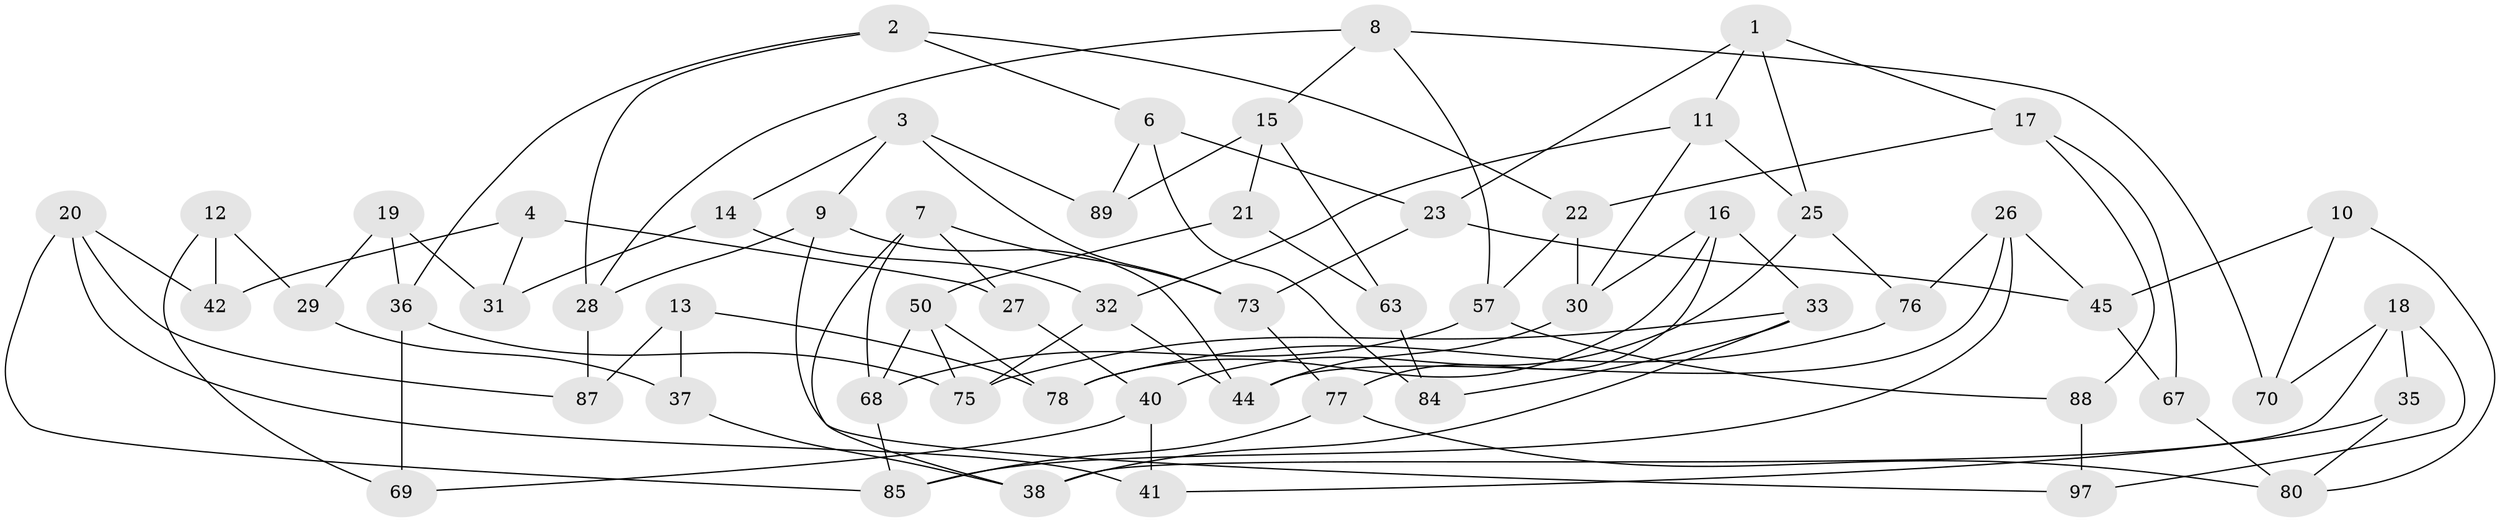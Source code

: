 // original degree distribution, {3: 1.0}
// Generated by graph-tools (version 1.1) at 2025/11/02/21/25 10:11:15]
// undirected, 59 vertices, 106 edges
graph export_dot {
graph [start="1"]
  node [color=gray90,style=filled];
  1 [super="+71"];
  2 [super="+5"];
  3 [super="+61"];
  4;
  6 [super="+56"];
  7 [super="+62"];
  8 [super="+55"];
  9 [super="+58"];
  10;
  11 [super="+34"];
  12 [super="+51"];
  13;
  14 [super="+64"];
  15 [super="+43"];
  16 [super="+81"];
  17 [super="+54"];
  18 [super="+49"];
  19;
  20 [super="+59"];
  21;
  22 [super="+52"];
  23 [super="+24"];
  25 [super="+83"];
  26 [super="+79"];
  27;
  28 [super="+46"];
  29;
  30 [super="+65"];
  31 [super="+53"];
  32 [super="+39"];
  33 [super="+94"];
  35;
  36 [super="+48"];
  37;
  38 [super="+98"];
  40 [super="+82"];
  41;
  42 [super="+72"];
  44 [super="+47"];
  45 [super="+60"];
  50 [super="+74"];
  57 [super="+95"];
  63 [super="+66"];
  67;
  68 [super="+99"];
  69;
  70;
  73 [super="+90"];
  75 [super="+100"];
  76;
  77 [super="+96"];
  78 [super="+86"];
  80 [super="+92"];
  84 [super="+93"];
  85 [super="+91"];
  87;
  88;
  89;
  97;
  1 -- 23;
  1 -- 25;
  1 -- 11;
  1 -- 17;
  2 -- 36;
  2 -- 22;
  2 -- 28;
  2 -- 6;
  3 -- 89;
  3 -- 9;
  3 -- 73;
  3 -- 14;
  4 -- 27;
  4 -- 31;
  4 -- 42;
  6 -- 89;
  6 -- 84;
  6 -- 23;
  7 -- 27;
  7 -- 38;
  7 -- 73;
  7 -- 68;
  8 -- 57;
  8 -- 70;
  8 -- 28;
  8 -- 15;
  9 -- 28;
  9 -- 97;
  9 -- 44;
  10 -- 80;
  10 -- 70;
  10 -- 45;
  11 -- 32;
  11 -- 25;
  11 -- 30;
  12 -- 29;
  12 -- 42 [weight=2];
  12 -- 69;
  13 -- 37;
  13 -- 87;
  13 -- 78;
  14 -- 31 [weight=2];
  14 -- 32;
  15 -- 63;
  15 -- 89;
  15 -- 21;
  16 -- 33;
  16 -- 77;
  16 -- 78;
  16 -- 30;
  17 -- 67;
  17 -- 22;
  17 -- 88;
  18 -- 70;
  18 -- 35;
  18 -- 97;
  18 -- 38;
  19 -- 29;
  19 -- 31;
  19 -- 36;
  20 -- 42;
  20 -- 41;
  20 -- 85;
  20 -- 87;
  21 -- 50;
  21 -- 63;
  22 -- 57;
  22 -- 30;
  23 -- 73;
  23 -- 45;
  25 -- 76;
  25 -- 40;
  26 -- 76;
  26 -- 85;
  26 -- 45;
  26 -- 44;
  27 -- 40;
  28 -- 87;
  29 -- 37;
  30 -- 44;
  32 -- 44;
  32 -- 75;
  33 -- 38;
  33 -- 75;
  33 -- 84;
  35 -- 41;
  35 -- 80;
  36 -- 69;
  36 -- 75;
  37 -- 38;
  40 -- 69;
  40 -- 41;
  45 -- 67;
  50 -- 68;
  50 -- 78;
  50 -- 75;
  57 -- 88;
  57 -- 68;
  63 -- 84 [weight=2];
  67 -- 80;
  68 -- 85;
  73 -- 77;
  76 -- 78;
  77 -- 80;
  77 -- 85;
  88 -- 97;
}

